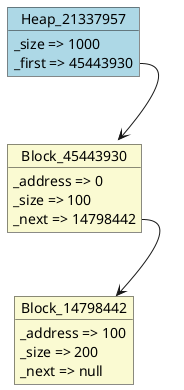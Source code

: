 @startuml object
object Heap_21337957#LightBlue {
  _size => 1000
  _first => 45443930
}
object Block_45443930#LightGoldenRodYellow {
  _address => 0
  _size => 100
  _next => 14798442
}
object Block_14798442#LightGoldenRodYellow {
  _address => 100
  _size => 200
  _next => null
}
Block_45443930::_next --> Block_14798442
Heap_21337957::_first --> Block_45443930
@enduml
